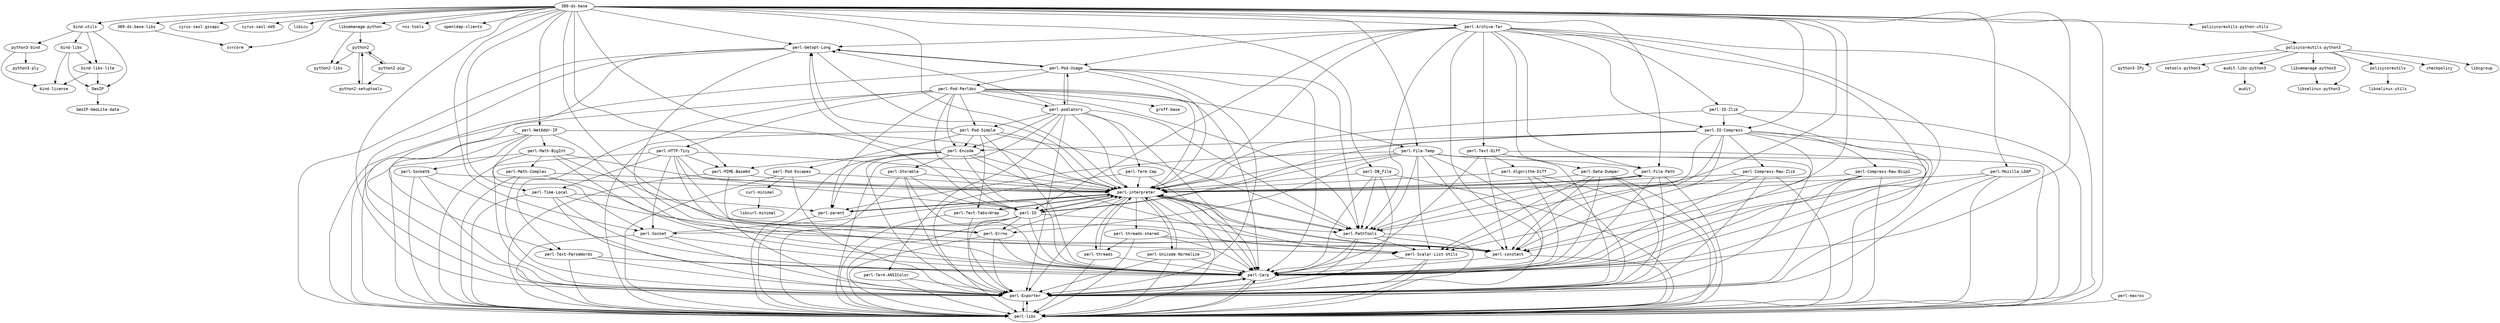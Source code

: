 strict digraph G {
node [fontname=monospace];
  "389-ds-base" -> "389-ds-base-libs";
  "389-ds-base" -> "bind-utils";
  "389-ds-base" -> "cyrus-sasl-gssapi";
  "389-ds-base" -> "cyrus-sasl-md5";
  "389-ds-base" -> "libicu";
  "389-ds-base" -> "libsemanage-python";
  "389-ds-base-libs" -> "svrcore";
  "389-ds-base" -> "nss-tools";
  "389-ds-base" -> "openldap-clients";
  "389-ds-base" -> "perl-Archive-Tar";
  "389-ds-base" -> "perl-Carp";
  "389-ds-base" -> "perl-DB_File";
  "389-ds-base" -> "perl-Errno";
  "389-ds-base" -> "perl-Exporter";
  "389-ds-base" -> "perl-File-Path";
  "389-ds-base" -> "perl-File-Temp";
  "389-ds-base" -> "perl-Getopt-Long";
  "389-ds-base" -> "perl-interpreter";
  "389-ds-base" -> "perl-IO";
  "389-ds-base" -> "perl-IO-Compress";
  "389-ds-base" -> "perl-libs";
  "389-ds-base" -> "perl-MIME-Base64";
  "389-ds-base" -> "perl-Mozilla-LDAP";
  "389-ds-base" -> "perl-NetAddr-IP";
  "389-ds-base" -> "perl-PathTools";
  "389-ds-base" -> "perl-Scalar-List-Utils";
  "389-ds-base" -> "perl-Socket";
  "389-ds-base" -> "perl-Time-Local";
  "389-ds-base" -> "policycoreutils-python-utils";
  "389-ds-base" -> "svrcore";
  "audit-libs-python3" -> "audit";
  "bind-libs" -> "bind-libs-lite";
  "bind-libs" -> "bind-license";
  "bind-libs" -> "GeoIP";
  "bind-libs-lite" -> "bind-license";
  "bind-libs-lite" -> "GeoIP";
  "bind-utils" -> "bind-libs";
  "bind-utils" -> "bind-libs-lite";
  "bind-utils" -> "GeoIP";
  "bind-utils" -> "python3-bind";
  "curl-minimal" -> "libcurl-minimal";
  "GeoIP" -> "GeoIP-GeoLite-data";
  "libsemanage-python3" -> "libselinux-python3";
  "libsemanage-python" -> "python2";
  "libsemanage-python" -> "python2-libs";
  "perl-Algorithm-Diff" -> "perl-Carp";
  "perl-Algorithm-Diff" -> "perl-Exporter";
  "perl-Algorithm-Diff" -> "perl-interpreter";
  "perl-Algorithm-Diff" -> "perl-libs";
  "perl-Archive-Tar" -> "perl-Carp";
  "perl-Archive-Tar" -> "perl-constant";
  "perl-Archive-Tar" -> "perl-Data-Dumper";
  "perl-Archive-Tar" -> "perl-Exporter";
  "perl-Archive-Tar" -> "perl-File-Path";
  "perl-Archive-Tar" -> "perl-Getopt-Long";
  "perl-Archive-Tar" -> "perl-interpreter";
  "perl-Archive-Tar" -> "perl-IO";
  "perl-Archive-Tar" -> "perl-IO-Compress";
  "perl-Archive-Tar" -> "perl-IO-Zlib";
  "perl-Archive-Tar" -> "perl-libs";
  "perl-Archive-Tar" -> "perl-PathTools";
  "perl-Archive-Tar" -> "perl-Pod-Usage";
  "perl-Archive-Tar" -> "perl-Text-Diff";
  "perl-Carp" -> "perl-Exporter";
  "perl-Carp" -> "perl-libs";
  "perl-Compress-Raw-Bzip2" -> "perl-Carp";
  "perl-Compress-Raw-Bzip2" -> "perl-constant";
  "perl-Compress-Raw-Bzip2" -> "perl-Exporter";
  "perl-Compress-Raw-Bzip2" -> "perl-interpreter";
  "perl-Compress-Raw-Bzip2" -> "perl-libs";
  "perl-Compress-Raw-Zlib" -> "perl-Carp";
  "perl-Compress-Raw-Zlib" -> "perl-constant";
  "perl-Compress-Raw-Zlib" -> "perl-Exporter";
  "perl-Compress-Raw-Zlib" -> "perl-interpreter";
  "perl-Compress-Raw-Zlib" -> "perl-libs";
  "perl-constant" -> "perl-Carp";
  "perl-constant" -> "perl-interpreter";
  "perl-constant" -> "perl-libs";
  "perl-Data-Dumper" -> "perl-Carp";
  "perl-Data-Dumper" -> "perl-constant";
  "perl-Data-Dumper" -> "perl-Exporter";
  "perl-Data-Dumper" -> "perl-interpreter";
  "perl-Data-Dumper" -> "perl-libs";
  "perl-Data-Dumper" -> "perl-Scalar-List-Utils";
  "perl-DB_File" -> "perl-Carp";
  "perl-DB_File" -> "perl-Exporter";
  "perl-DB_File" -> "perl-interpreter";
  "perl-DB_File" -> "perl-libs";
  "perl-DB_File" -> "perl-PathTools";
  "perl-Encode" -> "perl-Carp";
  "perl-Encode" -> "perl-constant";
  "perl-Encode" -> "perl-Exporter";
  "perl-Encode" -> "perl-Getopt-Long";
  "perl-Encode" -> "perl-interpreter";
  "perl-Encode" -> "perl-libs";
  "perl-Encode" -> "perl-MIME-Base64";
  "perl-Encode" -> "perl-parent";
  "perl-Encode" -> "perl-Storable";
  "perl-Errno" -> "perl-Carp";
  "perl-Errno" -> "perl-Exporter";
  "perl-Errno" -> "perl-interpreter";
  "perl-Errno" -> "perl-libs";
  "perl-Exporter" -> "perl-Carp";
  "perl-Exporter" -> "perl-libs";
  "perl-File-Path" -> "perl-Carp";
  "perl-File-Path" -> "perl-Exporter";
  "perl-File-Path" -> "perl-interpreter";
  "perl-File-Path" -> "perl-libs";
  "perl-File-Path" -> "perl-PathTools";
  "perl-File-Temp" -> "perl-Carp";
  "perl-File-Temp" -> "perl-constant";
  "perl-File-Temp" -> "perl-Errno";
  "perl-File-Temp" -> "perl-Exporter";
  "perl-File-Temp" -> "perl-File-Path";
  "perl-File-Temp" -> "perl-interpreter";
  "perl-File-Temp" -> "perl-IO";
  "perl-File-Temp" -> "perl-libs";
  "perl-File-Temp" -> "perl-parent";
  "perl-File-Temp" -> "perl-PathTools";
  "perl-File-Temp" -> "perl-Scalar-List-Utils";
  "perl-Getopt-Long" -> "perl-constant";
  "perl-Getopt-Long" -> "perl-Exporter";
  "perl-Getopt-Long" -> "perl-interpreter";
  "perl-Getopt-Long" -> "perl-libs";
  "perl-Getopt-Long" -> "perl-Pod-Usage";
  "perl-Getopt-Long" -> "perl-Text-ParseWords";
  "perl-HTTP-Tiny" -> "perl-Carp";
  "perl-HTTP-Tiny" -> "perl-Errno";
  "perl-HTTP-Tiny" -> "perl-interpreter";
  "perl-HTTP-Tiny" -> "perl-IO";
  "perl-HTTP-Tiny" -> "perl-libs";
  "perl-HTTP-Tiny" -> "perl-MIME-Base64";
  "perl-HTTP-Tiny" -> "perl-Socket";
  "perl-HTTP-Tiny" -> "perl-Time-Local";
  "perl-interpreter" -> "perl-Carp";
  "perl-interpreter" -> "perl-constant";
  "perl-interpreter" -> "perl-Exporter";
  "perl-interpreter" -> "perl-File-Path";
  "perl-interpreter" -> "perl-IO";
  "perl-interpreter" -> "perl-libs";
  "perl-interpreter" -> "perl-parent";
  "perl-interpreter" -> "perl-PathTools";
  "perl-interpreter" -> "perl-Scalar-List-Utils";
  "perl-interpreter" -> "perl-Text-Tabs+Wrap";
  "perl-interpreter" -> "perl-threads";
  "perl-interpreter" -> "perl-threads-shared";
  "perl-interpreter" -> "perl-Unicode-Normalize";
  "perl-IO-Compress" -> "perl-Carp";
  "perl-IO-Compress" -> "perl-Compress-Raw-Bzip2";
  "perl-IO-Compress" -> "perl-Compress-Raw-Zlib";
  "perl-IO-Compress" -> "perl-constant";
  "perl-IO-Compress" -> "perl-Encode";
  "perl-IO-Compress" -> "perl-Exporter";
  "perl-IO-Compress" -> "perl-interpreter";
  "perl-IO-Compress" -> "perl-IO";
  "perl-IO-Compress" -> "perl-libs";
  "perl-IO-Compress" -> "perl-PathTools";
  "perl-IO-Compress" -> "perl-Scalar-List-Utils";
  "perl-IO" -> "perl-Carp";
  "perl-IO" -> "perl-Errno";
  "perl-IO" -> "perl-Exporter";
  "perl-IO" -> "perl-interpreter";
  "perl-IO" -> "perl-libs";
  "perl-IO" -> "perl-PathTools";
  "perl-IO" -> "perl-Socket";
  "perl-IO-Zlib" -> "perl-Carp";
  "perl-IO-Zlib" -> "perl-interpreter";
  "perl-IO-Zlib" -> "perl-IO-Compress";
  "perl-IO-Zlib" -> "perl-libs";
  "perl-libs" -> "perl-Carp";
  "perl-libs" -> "perl-Exporter";
  "perl-macros" -> "perl-libs";
  "perl-Math-BigInt" -> "perl-Carp";
  "perl-Math-BigInt" -> "perl-constant";
  "perl-Math-BigInt" -> "perl-Exporter";
  "perl-Math-BigInt" -> "perl-interpreter";
  "perl-Math-BigInt" -> "perl-libs";
  "perl-Math-BigInt" -> "perl-Math-Complex";
  "perl-Math-Complex" -> "perl-Exporter";
  "perl-Math-Complex" -> "perl-interpreter";
  "perl-Math-Complex" -> "perl-libs";
  "perl-Math-Complex" -> "perl-Scalar-List-Utils";
  "perl-MIME-Base64" -> "perl-Exporter";
  "perl-MIME-Base64" -> "perl-interpreter";
  "perl-MIME-Base64" -> "perl-libs";
  "perl-Mozilla-LDAP" -> "perl-Carp";
  "perl-Mozilla-LDAP" -> "perl-Exporter";
  "perl-Mozilla-LDAP" -> "perl-interpreter";
  "perl-Mozilla-LDAP" -> "perl-libs";
  "perl-NetAddr-IP" -> "perl-Carp";
  "perl-NetAddr-IP" -> "perl-Exporter";
  "perl-NetAddr-IP" -> "perl-interpreter";
  "perl-NetAddr-IP" -> "perl-libs";
  "perl-NetAddr-IP" -> "perl-Math-BigInt";
  "perl-NetAddr-IP" -> "perl-Socket";
  "perl-NetAddr-IP" -> "perl-Socket6";
  "perl-parent" -> "perl-interpreter";
  "perl-parent" -> "perl-libs";
  "perl-PathTools" -> "perl-Carp";
  "perl-PathTools" -> "perl-constant";
  "perl-PathTools" -> "perl-Exporter";
  "perl-PathTools" -> "perl-interpreter";
  "perl-PathTools" -> "perl-libs";
  "perl-PathTools" -> "perl-Scalar-List-Utils";
  "perl-Pod-Escapes" -> "curl-minimal";
  "perl-Pod-Escapes" -> "perl-Exporter";
  "perl-Pod-Escapes" -> "perl-interpreter";
  "perl-Pod-Escapes" -> "perl-libs";
  "perl-podlators" -> "perl-Carp";
  "perl-podlators" -> "perl-Encode";
  "perl-podlators" -> "perl-Exporter";
  "perl-podlators" -> "perl-Getopt-Long";
  "perl-podlators" -> "perl-interpreter";
  "perl-podlators" -> "perl-libs";
  "perl-podlators" -> "perl-PathTools";
  "perl-podlators" -> "perl-Pod-Simple";
  "perl-podlators" -> "perl-Pod-Usage";
  "perl-podlators" -> "perl-Term-ANSIColor";
  "perl-podlators" -> "perl-Term-Cap";
  "perl-Pod-Perldoc" -> "groff-base";
  "perl-Pod-Perldoc" -> "perl-Carp";
  "perl-Pod-Perldoc" -> "perl-Encode";
  "perl-Pod-Perldoc" -> "perl-File-Temp";
  "perl-Pod-Perldoc" -> "perl-HTTP-Tiny";
  "perl-Pod-Perldoc" -> "perl-interpreter";
  "perl-Pod-Perldoc" -> "perl-IO";
  "perl-Pod-Perldoc" -> "perl-libs";
  "perl-Pod-Perldoc" -> "perl-parent";
  "perl-Pod-Perldoc" -> "perl-PathTools";
  "perl-Pod-Perldoc" -> "perl-podlators";
  "perl-Pod-Perldoc" -> "perl-Pod-Simple";
  "perl-Pod-Perldoc" -> "perl-Text-ParseWords";
  "perl-Pod-Simple" -> "perl-Carp";
  "perl-Pod-Simple" -> "perl-Encode";
  "perl-Pod-Simple" -> "perl-Getopt-Long";
  "perl-Pod-Simple" -> "perl-interpreter";
  "perl-Pod-Simple" -> "perl-libs";
  "perl-Pod-Simple" -> "perl-PathTools";
  "perl-Pod-Simple" -> "perl-Pod-Escapes";
  "perl-Pod-Simple" -> "perl-Text-Tabs+Wrap";
  "perl-Pod-Usage" -> "perl-Carp";
  "perl-Pod-Usage" -> "perl-Exporter";
  "perl-Pod-Usage" -> "perl-Getopt-Long";
  "perl-Pod-Usage" -> "perl-interpreter";
  "perl-Pod-Usage" -> "perl-libs";
  "perl-Pod-Usage" -> "perl-PathTools";
  "perl-Pod-Usage" -> "perl-podlators";
  "perl-Pod-Usage" -> "perl-Pod-Perldoc";
  "perl-Scalar-List-Utils" -> "perl-Carp";
  "perl-Scalar-List-Utils" -> "perl-Exporter";
  "perl-Scalar-List-Utils" -> "perl-libs";
  "perl-Socket6" -> "perl-Carp";
  "perl-Socket6" -> "perl-Exporter";
  "perl-Socket6" -> "perl-interpreter";
  "perl-Socket6" -> "perl-libs";
  "perl-Socket" -> "perl-Carp";
  "perl-Socket" -> "perl-Exporter";
  "perl-Socket" -> "perl-interpreter";
  "perl-Socket" -> "perl-libs";
  "perl-Storable" -> "perl-Carp";
  "perl-Storable" -> "perl-Exporter";
  "perl-Storable" -> "perl-interpreter";
  "perl-Storable" -> "perl-IO";
  "perl-Storable" -> "perl-libs";
  "perl-Term-ANSIColor" -> "perl-Exporter";
  "perl-Term-ANSIColor" -> "perl-libs";
  "perl-Term-Cap" -> "perl-Carp";
  "perl-Term-Cap" -> "perl-interpreter";
  "perl-Term-Cap" -> "perl-libs";
  "perl-Text-Diff" -> "perl-Algorithm-Diff";
  "perl-Text-Diff" -> "perl-Carp";
  "perl-Text-Diff" -> "perl-constant";
  "perl-Text-Diff" -> "perl-Exporter";
  "perl-Text-Diff" -> "perl-libs";
  "perl-Text-ParseWords" -> "perl-Carp";
  "perl-Text-ParseWords" -> "perl-Exporter";
  "perl-Text-ParseWords" -> "perl-libs";
  "perl-Text-Tabs+Wrap" -> "perl-Exporter";
  "perl-Text-Tabs+Wrap" -> "perl-interpreter";
  "perl-Text-Tabs+Wrap" -> "perl-libs";
  "perl-threads" -> "perl-Carp";
  "perl-threads" -> "perl-interpreter";
  "perl-threads" -> "perl-libs";
  "perl-threads-shared" -> "perl-Carp";
  "perl-threads-shared" -> "perl-libs";
  "perl-threads-shared" -> "perl-Scalar-List-Utils";
  "perl-threads-shared" -> "perl-threads";
  "perl-Time-Local" -> "perl-Carp";
  "perl-Time-Local" -> "perl-constant";
  "perl-Time-Local" -> "perl-Exporter";
  "perl-Time-Local" -> "perl-libs";
  "perl-Time-Local" -> "perl-parent";
  "perl-Unicode-Normalize" -> "perl-Carp";
  "perl-Unicode-Normalize" -> "perl-Exporter";
  "perl-Unicode-Normalize" -> "perl-interpreter";
  "perl-Unicode-Normalize" -> "perl-libs";
  "policycoreutils" -> "libselinux-utils";
  "policycoreutils-python3" -> "audit-libs-python3";
  "policycoreutils-python3" -> "checkpolicy";
  "policycoreutils-python3" -> "libcgroup";
  "policycoreutils-python3" -> "libselinux-python3";
  "policycoreutils-python3" -> "libsemanage-python3";
  "policycoreutils-python3" -> "policycoreutils";
  "policycoreutils-python3" -> "python3-IPy";
  "policycoreutils-python3" -> "setools-python3";
  "policycoreutils-python-utils" -> "policycoreutils-python3";
  "python2-pip" -> "python2";
  "python2-pip" -> "python2-setuptools";
  "python2" -> "python2-libs";
  "python2" -> "python2-pip";
  "python2" -> "python2-setuptools";
  "python2-setuptools" -> "python2";
  "python3-bind" -> "bind-license";
  "python3-bind" -> "python3-ply";
}
